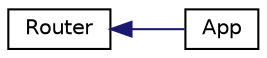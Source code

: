 digraph "Graphical Class Hierarchy"
{
  edge [fontname="Helvetica",fontsize="10",labelfontname="Helvetica",labelfontsize="10"];
  node [fontname="Helvetica",fontsize="10",shape=record];
  rankdir="LR";
  Node0 [label="Router",height=0.2,width=0.4,color="black", fillcolor="white", style="filled",URL="$class_zest_1_1_router_1_1_router.html"];
  Node0 -> Node1 [dir="back",color="midnightblue",fontsize="10",style="solid",fontname="Helvetica"];
  Node1 [label="App",height=0.2,width=0.4,color="black", fillcolor="white", style="filled",URL="$class_zest_1_1_router_1_1_app.html"];
}
